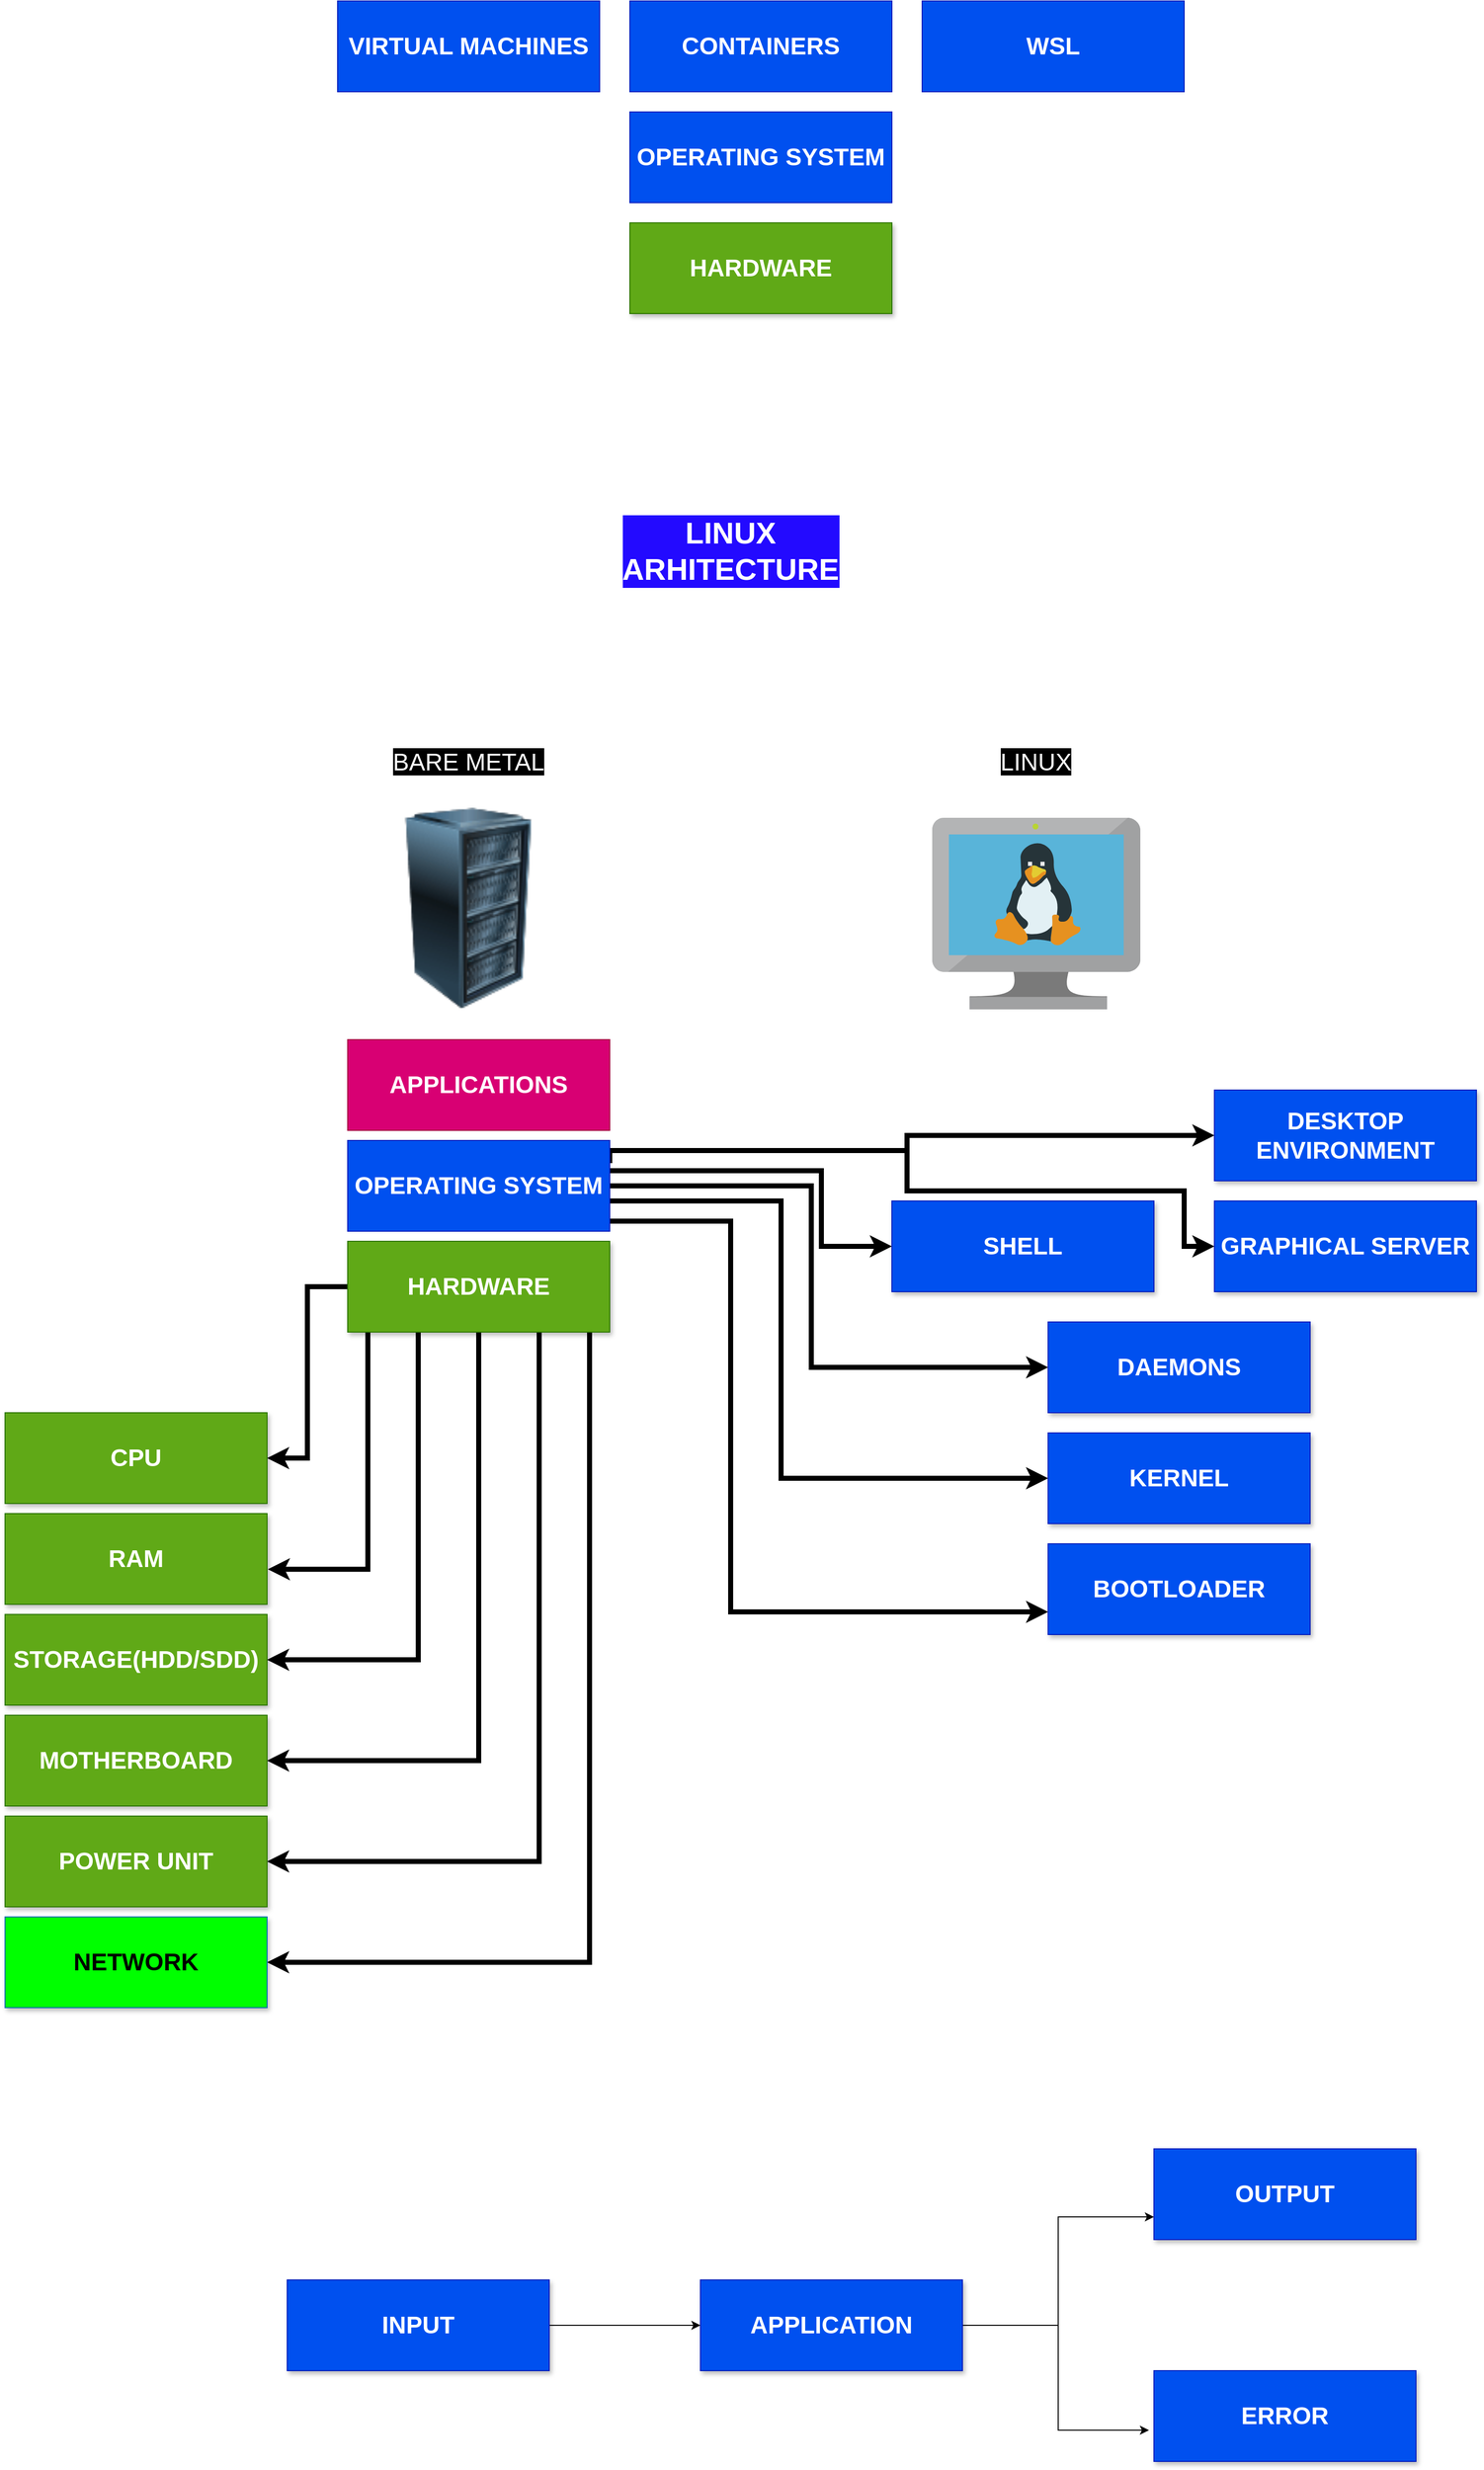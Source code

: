 <mxfile version="20.3.0" type="device"><diagram id="ZzrY9_B9jC9xOs_7Z7fI" name="Page-1"><mxGraphModel dx="2912" dy="2317" grid="1" gridSize="10" guides="1" tooltips="1" connect="1" arrows="1" fold="1" page="1" pageScale="1" pageWidth="850" pageHeight="1100" math="0" shadow="0"><root><mxCell id="0"/><mxCell id="1" parent="0"/><mxCell id="KKc4-tbAbIuKgvvOoJ8D-1" value="" style="image;html=1;image=img/lib/clip_art/computers/Server_Rack_128x128.png" parent="1" vertex="1"><mxGeometry x="-340" y="770" width="140" height="200" as="geometry"/></mxCell><mxCell id="rJqn0r7HXvhNdOzZmETf-32" style="edgeStyle=orthogonalEdgeStyle;rounded=0;orthogonalLoop=1;jettySize=auto;html=1;entryX=1;entryY=0.5;entryDx=0;entryDy=0;strokeWidth=5;" parent="1" source="KKc4-tbAbIuKgvvOoJ8D-4" target="rJqn0r7HXvhNdOzZmETf-4" edge="1"><mxGeometry relative="1" as="geometry"/></mxCell><mxCell id="rJqn0r7HXvhNdOzZmETf-33" style="edgeStyle=orthogonalEdgeStyle;rounded=0;orthogonalLoop=1;jettySize=auto;html=1;entryX=1.003;entryY=0.614;entryDx=0;entryDy=0;entryPerimeter=0;strokeWidth=5;" parent="1" source="KKc4-tbAbIuKgvvOoJ8D-4" target="rJqn0r7HXvhNdOzZmETf-5" edge="1"><mxGeometry relative="1" as="geometry"><Array as="points"><mxPoint x="-370" y="1525"/></Array></mxGeometry></mxCell><mxCell id="rJqn0r7HXvhNdOzZmETf-34" style="edgeStyle=orthogonalEdgeStyle;rounded=0;orthogonalLoop=1;jettySize=auto;html=1;entryX=1;entryY=0.5;entryDx=0;entryDy=0;strokeWidth=5;" parent="1" source="KKc4-tbAbIuKgvvOoJ8D-4" target="rJqn0r7HXvhNdOzZmETf-6" edge="1"><mxGeometry relative="1" as="geometry"><Array as="points"><mxPoint x="-320" y="1615"/></Array></mxGeometry></mxCell><mxCell id="rJqn0r7HXvhNdOzZmETf-35" style="edgeStyle=orthogonalEdgeStyle;rounded=0;orthogonalLoop=1;jettySize=auto;html=1;entryX=1;entryY=0.5;entryDx=0;entryDy=0;strokeWidth=5;" parent="1" source="KKc4-tbAbIuKgvvOoJ8D-4" target="rJqn0r7HXvhNdOzZmETf-3" edge="1"><mxGeometry relative="1" as="geometry"><Array as="points"><mxPoint x="-260" y="1715"/></Array></mxGeometry></mxCell><mxCell id="rJqn0r7HXvhNdOzZmETf-36" style="edgeStyle=orthogonalEdgeStyle;rounded=0;orthogonalLoop=1;jettySize=auto;html=1;entryX=1;entryY=0.5;entryDx=0;entryDy=0;strokeWidth=5;" parent="1" source="KKc4-tbAbIuKgvvOoJ8D-4" target="rJqn0r7HXvhNdOzZmETf-7" edge="1"><mxGeometry relative="1" as="geometry"><Array as="points"><mxPoint x="-200" y="1815"/></Array></mxGeometry></mxCell><mxCell id="rJqn0r7HXvhNdOzZmETf-37" style="edgeStyle=orthogonalEdgeStyle;rounded=0;orthogonalLoop=1;jettySize=auto;html=1;entryX=1;entryY=0.5;entryDx=0;entryDy=0;strokeWidth=5;" parent="1" source="KKc4-tbAbIuKgvvOoJ8D-4" target="rJqn0r7HXvhNdOzZmETf-13" edge="1"><mxGeometry relative="1" as="geometry"><Array as="points"><mxPoint x="-150" y="1915"/></Array></mxGeometry></mxCell><mxCell id="KKc4-tbAbIuKgvvOoJ8D-4" value="&lt;font style=&quot;font-size: 24px&quot;&gt;HARDWARE&lt;/font&gt;" style="rounded=0;whiteSpace=wrap;html=1;fillColor=#60a917;strokeColor=#2D7600;fontColor=#ffffff;shadow=1;fontStyle=1" parent="1" vertex="1"><mxGeometry x="-390" y="1200" width="260" height="90" as="geometry"/></mxCell><mxCell id="rJqn0r7HXvhNdOzZmETf-23" style="edgeStyle=orthogonalEdgeStyle;rounded=0;orthogonalLoop=1;jettySize=auto;html=1;entryX=0;entryY=0.75;entryDx=0;entryDy=0;strokeWidth=5;" parent="1" source="KKc4-tbAbIuKgvvOoJ8D-5" target="rJqn0r7HXvhNdOzZmETf-16" edge="1"><mxGeometry relative="1" as="geometry"><Array as="points"><mxPoint x="-10" y="1180"/><mxPoint x="-10" y="1568"/></Array></mxGeometry></mxCell><mxCell id="rJqn0r7HXvhNdOzZmETf-24" style="edgeStyle=orthogonalEdgeStyle;rounded=0;orthogonalLoop=1;jettySize=auto;html=1;entryX=0;entryY=0.5;entryDx=0;entryDy=0;strokeWidth=5;" parent="1" source="KKc4-tbAbIuKgvvOoJ8D-5" target="rJqn0r7HXvhNdOzZmETf-17" edge="1"><mxGeometry relative="1" as="geometry"><Array as="points"><mxPoint x="40" y="1160"/><mxPoint x="40" y="1435"/></Array></mxGeometry></mxCell><mxCell id="rJqn0r7HXvhNdOzZmETf-25" style="edgeStyle=orthogonalEdgeStyle;rounded=0;orthogonalLoop=1;jettySize=auto;html=1;entryX=0;entryY=0.5;entryDx=0;entryDy=0;strokeWidth=5;" parent="1" source="KKc4-tbAbIuKgvvOoJ8D-5" target="rJqn0r7HXvhNdOzZmETf-19" edge="1"><mxGeometry relative="1" as="geometry"><Array as="points"><mxPoint x="80" y="1130"/><mxPoint x="80" y="1205"/></Array></mxGeometry></mxCell><mxCell id="rJqn0r7HXvhNdOzZmETf-26" style="edgeStyle=orthogonalEdgeStyle;rounded=0;orthogonalLoop=1;jettySize=auto;html=1;exitX=1;exitY=0.25;exitDx=0;exitDy=0;strokeWidth=5;entryX=0;entryY=0.5;entryDx=0;entryDy=0;" parent="1" source="KKc4-tbAbIuKgvvOoJ8D-5" target="rJqn0r7HXvhNdOzZmETf-21" edge="1"><mxGeometry relative="1" as="geometry"><mxPoint x="410" y="1122.75" as="targetPoint"/><Array as="points"><mxPoint x="165" y="1110"/><mxPoint x="165" y="1095"/></Array></mxGeometry></mxCell><mxCell id="rJqn0r7HXvhNdOzZmETf-28" style="edgeStyle=orthogonalEdgeStyle;rounded=0;orthogonalLoop=1;jettySize=auto;html=1;entryX=0;entryY=0.5;entryDx=0;entryDy=0;strokeWidth=5;" parent="1" source="KKc4-tbAbIuKgvvOoJ8D-5" target="rJqn0r7HXvhNdOzZmETf-20" edge="1"><mxGeometry relative="1" as="geometry"><Array as="points"><mxPoint x="165" y="1110"/><mxPoint x="165" y="1150"/><mxPoint x="440" y="1150"/><mxPoint x="440" y="1205"/></Array></mxGeometry></mxCell><mxCell id="rJqn0r7HXvhNdOzZmETf-29" style="edgeStyle=orthogonalEdgeStyle;rounded=0;orthogonalLoop=1;jettySize=auto;html=1;entryX=0;entryY=0.5;entryDx=0;entryDy=0;strokeWidth=5;" parent="1" source="KKc4-tbAbIuKgvvOoJ8D-5" target="rJqn0r7HXvhNdOzZmETf-18" edge="1"><mxGeometry relative="1" as="geometry"><Array as="points"><mxPoint x="70" y="1145"/><mxPoint x="70" y="1325"/></Array></mxGeometry></mxCell><mxCell id="KKc4-tbAbIuKgvvOoJ8D-5" value="&lt;span style=&quot;font-size: 24px&quot;&gt;OPERATING SYSTEM&lt;/span&gt;" style="rounded=0;whiteSpace=wrap;html=1;fillColor=#0050ef;strokeColor=#001DBC;fontColor=#ffffff;fontStyle=1" parent="1" vertex="1"><mxGeometry x="-390" y="1100" width="260" height="90" as="geometry"/></mxCell><mxCell id="KKc4-tbAbIuKgvvOoJ8D-6" value="&lt;font style=&quot;font-size: 24px&quot;&gt;APPLICATIONS&lt;/font&gt;" style="rounded=0;whiteSpace=wrap;html=1;fillColor=#d80073;strokeColor=#A50040;fontColor=#ffffff;fontStyle=1" parent="1" vertex="1"><mxGeometry x="-390" y="1000" width="260" height="90" as="geometry"/></mxCell><mxCell id="KKc4-tbAbIuKgvvOoJ8D-13" value="&lt;span style=&quot;background-color: rgb(0 , 0 , 0)&quot;&gt;&lt;font color=&quot;#ffffff&quot;&gt;BARE METAL&lt;/font&gt;&lt;/span&gt;" style="text;html=1;strokeColor=none;fillColor=none;align=center;verticalAlign=middle;whiteSpace=wrap;rounded=0;fontSize=24;" parent="1" vertex="1"><mxGeometry x="-360" y="700" width="180" height="50" as="geometry"/></mxCell><mxCell id="1fBsBW-F1X1UORex-bEd-3" value="&lt;font style=&quot;font-size: 30px;&quot;&gt;LINUX ARHITECTURE&lt;/font&gt;" style="text;html=1;strokeColor=none;fillColor=none;align=center;verticalAlign=middle;whiteSpace=wrap;rounded=0;shadow=1;labelBackgroundColor=#230AFF;fontColor=#FFFFFF;fontStyle=1" parent="1" vertex="1"><mxGeometry x="-100" y="480" width="180" height="70" as="geometry"/></mxCell><mxCell id="rJqn0r7HXvhNdOzZmETf-2" value="" style="sketch=0;aspect=fixed;html=1;points=[];align=center;image;fontSize=12;image=img/lib/mscae/VM_Linux.svg;" parent="1" vertex="1"><mxGeometry x="190" y="780" width="206.52" height="190" as="geometry"/></mxCell><mxCell id="rJqn0r7HXvhNdOzZmETf-3" value="&lt;font style=&quot;font-size: 24px&quot;&gt;MOTHERBOARD&lt;/font&gt;" style="rounded=0;whiteSpace=wrap;html=1;fillColor=#60a917;strokeColor=#2D7600;fontColor=#ffffff;shadow=1;fontStyle=1" parent="1" vertex="1"><mxGeometry x="-730" y="1670" width="260" height="90" as="geometry"/></mxCell><mxCell id="rJqn0r7HXvhNdOzZmETf-4" value="&lt;font style=&quot;font-size: 24px&quot;&gt;CPU&lt;/font&gt;" style="rounded=0;whiteSpace=wrap;html=1;fillColor=#60a917;strokeColor=#2D7600;fontColor=#ffffff;shadow=1;fontStyle=1" parent="1" vertex="1"><mxGeometry x="-730" y="1370" width="260" height="90" as="geometry"/></mxCell><mxCell id="rJqn0r7HXvhNdOzZmETf-5" value="&lt;font style=&quot;font-size: 24px&quot;&gt;RAM&lt;/font&gt;" style="rounded=0;whiteSpace=wrap;html=1;fillColor=#60a917;strokeColor=#2D7600;fontColor=#ffffff;shadow=1;fontStyle=1" parent="1" vertex="1"><mxGeometry x="-730" y="1470" width="260" height="90" as="geometry"/></mxCell><mxCell id="rJqn0r7HXvhNdOzZmETf-6" value="&lt;font style=&quot;font-size: 24px&quot;&gt;STORAGE(HDD/SDD)&lt;/font&gt;" style="rounded=0;whiteSpace=wrap;html=1;fillColor=#60a917;strokeColor=#2D7600;fontColor=#ffffff;shadow=1;fontStyle=1" parent="1" vertex="1"><mxGeometry x="-730" y="1570" width="260" height="90" as="geometry"/></mxCell><mxCell id="rJqn0r7HXvhNdOzZmETf-7" value="&lt;font style=&quot;font-size: 24px&quot;&gt;POWER UNIT&lt;/font&gt;" style="rounded=0;whiteSpace=wrap;html=1;fillColor=#60a917;strokeColor=#2D7600;fontColor=#ffffff;shadow=1;fontStyle=1" parent="1" vertex="1"><mxGeometry x="-730" y="1770" width="260" height="90" as="geometry"/></mxCell><mxCell id="rJqn0r7HXvhNdOzZmETf-13" value="&lt;span style=&quot;font-size: 24px;&quot;&gt;NETWORK&lt;/span&gt;" style="rounded=0;whiteSpace=wrap;html=1;fillColor=#00FF00;strokeColor=#006EAF;fontColor=#000000;shadow=1;fontStyle=1" parent="1" vertex="1"><mxGeometry x="-730" y="1870" width="260" height="90" as="geometry"/></mxCell><mxCell id="rJqn0r7HXvhNdOzZmETf-16" value="&lt;font style=&quot;font-size: 24px&quot;&gt;BOOTLOADER&lt;/font&gt;" style="rounded=0;whiteSpace=wrap;html=1;fillColor=#0050ef;strokeColor=#001DBC;fontColor=#ffffff;shadow=1;fontStyle=1" parent="1" vertex="1"><mxGeometry x="305" y="1500" width="260" height="90" as="geometry"/></mxCell><mxCell id="rJqn0r7HXvhNdOzZmETf-17" value="&lt;font style=&quot;font-size: 24px&quot;&gt;KERNEL&lt;/font&gt;" style="rounded=0;whiteSpace=wrap;html=1;fillColor=#0050ef;strokeColor=#001DBC;fontColor=#ffffff;shadow=1;fontStyle=1" parent="1" vertex="1"><mxGeometry x="305" y="1390" width="260" height="90" as="geometry"/></mxCell><mxCell id="rJqn0r7HXvhNdOzZmETf-18" value="&lt;font style=&quot;font-size: 24px&quot;&gt;DAEMONS&lt;/font&gt;" style="rounded=0;whiteSpace=wrap;html=1;fillColor=#0050ef;strokeColor=#001DBC;fontColor=#ffffff;shadow=1;fontStyle=1" parent="1" vertex="1"><mxGeometry x="305" y="1280" width="260" height="90" as="geometry"/></mxCell><mxCell id="rJqn0r7HXvhNdOzZmETf-19" value="&lt;span style=&quot;font-size: 24px;&quot;&gt;SHELL&lt;/span&gt;" style="rounded=0;whiteSpace=wrap;html=1;fillColor=#0050ef;strokeColor=#001DBC;fontColor=#ffffff;shadow=1;fontStyle=1" parent="1" vertex="1"><mxGeometry x="150" y="1160" width="260" height="90" as="geometry"/></mxCell><mxCell id="rJqn0r7HXvhNdOzZmETf-20" value="&lt;font style=&quot;font-size: 24px&quot;&gt;GRAPHICAL SERVER&lt;/font&gt;" style="rounded=0;whiteSpace=wrap;html=1;fillColor=#0050ef;strokeColor=#001DBC;fontColor=#ffffff;shadow=1;fontStyle=1" parent="1" vertex="1"><mxGeometry x="470" y="1160" width="260" height="90" as="geometry"/></mxCell><mxCell id="rJqn0r7HXvhNdOzZmETf-21" value="&lt;font style=&quot;font-size: 24px&quot;&gt;DESKTOP ENVIRONMENT&lt;/font&gt;" style="rounded=0;whiteSpace=wrap;html=1;fillColor=#0050ef;strokeColor=#001DBC;fontColor=#ffffff;shadow=1;fontStyle=1" parent="1" vertex="1"><mxGeometry x="470" y="1050" width="260" height="90" as="geometry"/></mxCell><mxCell id="rJqn0r7HXvhNdOzZmETf-30" value="&lt;span style=&quot;background-color: rgb(0 , 0 , 0)&quot;&gt;&lt;font color=&quot;#ffffff&quot;&gt;LINUX&lt;/font&gt;&lt;/span&gt;" style="text;html=1;strokeColor=none;fillColor=none;align=center;verticalAlign=middle;whiteSpace=wrap;rounded=0;fontSize=24;" parent="1" vertex="1"><mxGeometry x="203.26" y="700" width="180" height="50" as="geometry"/></mxCell><mxCell id="nWxPVs2zFTbiSsFRjAG0-6" style="edgeStyle=orthogonalEdgeStyle;rounded=0;orthogonalLoop=1;jettySize=auto;html=1;entryX=0;entryY=0.75;entryDx=0;entryDy=0;" parent="1" source="nWxPVs2zFTbiSsFRjAG0-1" target="nWxPVs2zFTbiSsFRjAG0-5" edge="1"><mxGeometry relative="1" as="geometry"/></mxCell><mxCell id="nWxPVs2zFTbiSsFRjAG0-7" style="edgeStyle=orthogonalEdgeStyle;rounded=0;orthogonalLoop=1;jettySize=auto;html=1;entryX=-0.019;entryY=0.656;entryDx=0;entryDy=0;entryPerimeter=0;" parent="1" source="nWxPVs2zFTbiSsFRjAG0-1" target="nWxPVs2zFTbiSsFRjAG0-4" edge="1"><mxGeometry relative="1" as="geometry"/></mxCell><mxCell id="nWxPVs2zFTbiSsFRjAG0-1" value="&lt;font style=&quot;font-size: 24px&quot;&gt;APPLICATION&lt;/font&gt;" style="rounded=0;whiteSpace=wrap;html=1;fillColor=#0050ef;strokeColor=#001DBC;fontColor=#ffffff;shadow=1;fontStyle=1" parent="1" vertex="1"><mxGeometry x="-40" y="2230" width="260" height="90" as="geometry"/></mxCell><mxCell id="nWxPVs2zFTbiSsFRjAG0-3" style="edgeStyle=orthogonalEdgeStyle;rounded=0;orthogonalLoop=1;jettySize=auto;html=1;" parent="1" source="nWxPVs2zFTbiSsFRjAG0-2" target="nWxPVs2zFTbiSsFRjAG0-1" edge="1"><mxGeometry relative="1" as="geometry"/></mxCell><mxCell id="nWxPVs2zFTbiSsFRjAG0-2" value="&lt;font style=&quot;font-size: 24px&quot;&gt;INPUT&lt;/font&gt;" style="rounded=0;whiteSpace=wrap;html=1;fillColor=#0050ef;strokeColor=#001DBC;fontColor=#ffffff;shadow=1;fontStyle=1" parent="1" vertex="1"><mxGeometry x="-450" y="2230" width="260" height="90" as="geometry"/></mxCell><mxCell id="nWxPVs2zFTbiSsFRjAG0-4" value="&lt;font style=&quot;font-size: 24px&quot;&gt;ERROR&lt;/font&gt;" style="rounded=0;whiteSpace=wrap;html=1;fillColor=#0050ef;strokeColor=#001DBC;fontColor=#ffffff;shadow=1;fontStyle=1" parent="1" vertex="1"><mxGeometry x="410" y="2320" width="260" height="90" as="geometry"/></mxCell><mxCell id="nWxPVs2zFTbiSsFRjAG0-5" value="&lt;font style=&quot;font-size: 24px&quot;&gt;OUTPUT&lt;/font&gt;" style="rounded=0;whiteSpace=wrap;html=1;fillColor=#0050ef;strokeColor=#001DBC;fontColor=#ffffff;shadow=1;fontStyle=1" parent="1" vertex="1"><mxGeometry x="410" y="2100" width="260" height="90" as="geometry"/></mxCell><mxCell id="TFoqkKzZm7GSyr_mBAFi-2" value="&lt;font style=&quot;font-size: 24px&quot;&gt;HARDWARE&lt;/font&gt;" style="rounded=0;whiteSpace=wrap;html=1;fillColor=#60a917;strokeColor=#2D7600;fontColor=#ffffff;shadow=1;fontStyle=1" vertex="1" parent="1"><mxGeometry x="-110" y="190" width="260" height="90" as="geometry"/></mxCell><mxCell id="TFoqkKzZm7GSyr_mBAFi-3" value="&lt;span style=&quot;font-size: 24px&quot;&gt;OPERATING SYSTEM&lt;/span&gt;" style="rounded=0;whiteSpace=wrap;html=1;fillColor=#0050ef;strokeColor=#001DBC;fontColor=#ffffff;fontStyle=1" vertex="1" parent="1"><mxGeometry x="-110" y="80" width="260" height="90" as="geometry"/></mxCell><mxCell id="TFoqkKzZm7GSyr_mBAFi-7" value="&lt;span style=&quot;font-size: 24px&quot;&gt;VIRTUAL MACHINES&lt;/span&gt;" style="rounded=0;whiteSpace=wrap;html=1;fillColor=#0050ef;strokeColor=#001DBC;fontColor=#ffffff;fontStyle=1" vertex="1" parent="1"><mxGeometry x="-400" y="-30" width="260" height="90" as="geometry"/></mxCell><mxCell id="TFoqkKzZm7GSyr_mBAFi-8" value="&lt;span style=&quot;font-size: 24px&quot;&gt;CONTAINERS&lt;/span&gt;" style="rounded=0;whiteSpace=wrap;html=1;fillColor=#0050ef;strokeColor=#001DBC;fontColor=#ffffff;fontStyle=1" vertex="1" parent="1"><mxGeometry x="-110" y="-30" width="260" height="90" as="geometry"/></mxCell><mxCell id="TFoqkKzZm7GSyr_mBAFi-9" value="&lt;span style=&quot;font-size: 24px&quot;&gt;WSL&lt;/span&gt;" style="rounded=0;whiteSpace=wrap;html=1;fillColor=#0050ef;strokeColor=#001DBC;fontColor=#ffffff;fontStyle=1" vertex="1" parent="1"><mxGeometry x="180" y="-30" width="260" height="90" as="geometry"/></mxCell></root></mxGraphModel></diagram></mxfile>